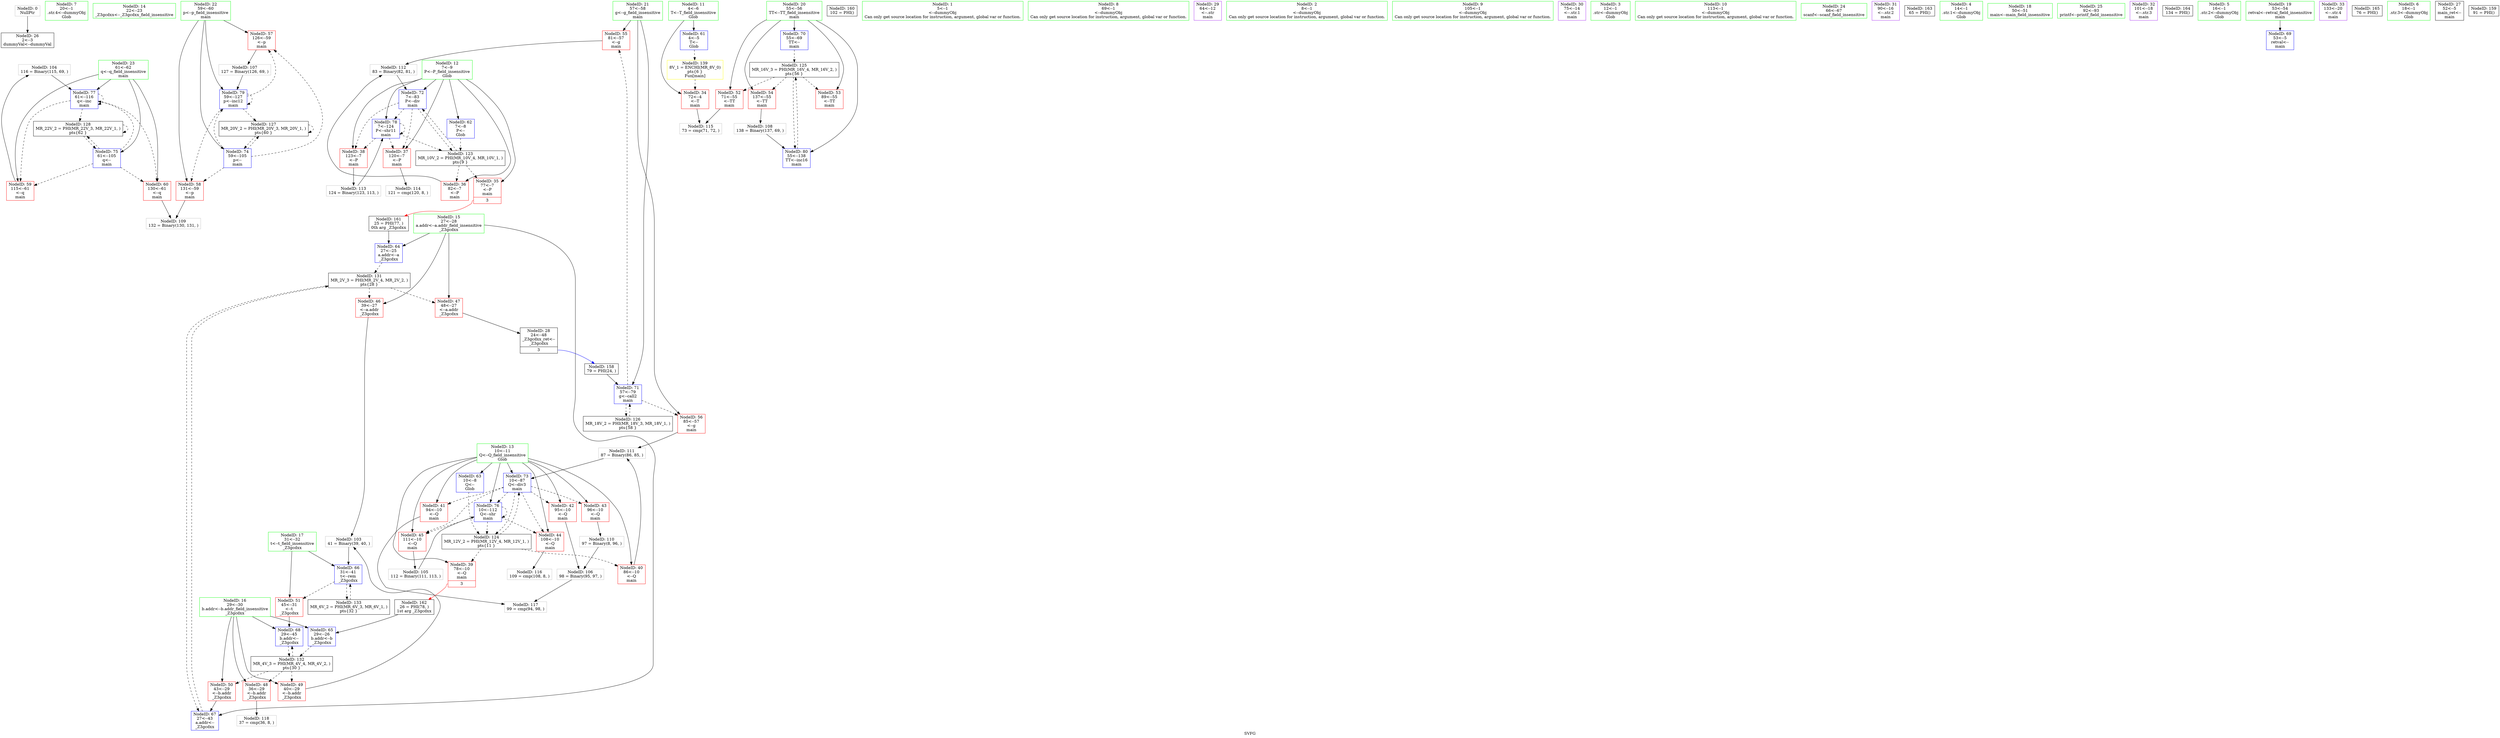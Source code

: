 digraph "SVFG" {
	label="SVFG";

	Node0x5614b395c030 [shape=record,color=grey,label="{NodeID: 0\nNullPtr}"];
	Node0x5614b395c030 -> Node0x5614b39747a0[style=solid];
	Node0x5614b396ce00 [shape=record,color=green,label="{NodeID: 7\n20\<--1\n.str.4\<--dummyObj\nGlob }"];
	Node0x5614b39737e0 [shape=record,color=green,label="{NodeID: 14\n22\<--23\n_Z3gcdxx\<--_Z3gcdxx_field_insensitive\n}"];
	Node0x5614b39760a0 [shape=record,color=grey,label="{NodeID: 104\n116 = Binary(115, 69, )\n}"];
	Node0x5614b39760a0 -> Node0x5614b39781f0[style=solid];
	Node0x5614b3974390 [shape=record,color=green,label="{NodeID: 21\n57\<--58\ng\<--g_field_insensitive\nmain\n}"];
	Node0x5614b3974390 -> Node0x5614b3976f80[style=solid];
	Node0x5614b3974390 -> Node0x5614b3977050[style=solid];
	Node0x5614b3974390 -> Node0x5614b3977d10[style=solid];
	Node0x5614b397ae40 [shape=record,color=grey,label="{NodeID: 111\n87 = Binary(86, 85, )\n}"];
	Node0x5614b397ae40 -> Node0x5614b3977eb0[style=solid];
	Node0x5614b3974970 [shape=record,color=black,label="{NodeID: 28\n24\<--48\n_Z3gcdxx_ret\<--\n_Z3gcdxx\n|{<s0>3}}"];
	Node0x5614b3974970:s0 -> Node0x5614b3813ec0[style=solid,color=blue];
	Node0x5614b397b8c0 [shape=record,color=grey,label="{NodeID: 118\n37 = cmp(36, 8, )\n}"];
	Node0x5614b3974f20 [shape=record,color=red,label="{NodeID: 35\n77\<--7\n\<--P\nmain\n|{<s0>3}}"];
	Node0x5614b3974f20:s0 -> Node0x5614b398e2a0[style=solid,color=red];
	Node0x5614b3981820 [shape=record,color=black,label="{NodeID: 125\nMR_16V_3 = PHI(MR_16V_4, MR_16V_2, )\npts\{56 \}\n}"];
	Node0x5614b3981820 -> Node0x5614b3976d10[style=dashed];
	Node0x5614b3981820 -> Node0x5614b3976de0[style=dashed];
	Node0x5614b3981820 -> Node0x5614b3976eb0[style=dashed];
	Node0x5614b3981820 -> Node0x5614b3978460[style=dashed];
	Node0x5614b39754d0 [shape=record,color=red,label="{NodeID: 42\n95\<--10\n\<--Q\nmain\n}"];
	Node0x5614b39754d0 -> Node0x5614b397a6c0[style=solid];
	Node0x5614b3983b20 [shape=record,color=black,label="{NodeID: 132\nMR_4V_3 = PHI(MR_4V_4, MR_4V_2, )\npts\{30 \}\n}"];
	Node0x5614b3983b20 -> Node0x5614b39769d0[style=dashed];
	Node0x5614b3983b20 -> Node0x5614b3976aa0[style=dashed];
	Node0x5614b3983b20 -> Node0x5614b3976b70[style=dashed];
	Node0x5614b3983b20 -> Node0x5614b3977aa0[style=dashed];
	Node0x5614b3976aa0 [shape=record,color=red,label="{NodeID: 49\n40\<--29\n\<--b.addr\n_Z3gcdxx\n}"];
	Node0x5614b3976aa0 -> Node0x5614b3975f20[style=solid];
	Node0x5614b3985c00 [shape=record,color=yellow,style=double,label="{NodeID: 139\n8V_1 = ENCHI(MR_8V_0)\npts\{6 \}\nFun[main]}"];
	Node0x5614b3985c00 -> Node0x5614b3974e50[style=dashed];
	Node0x5614b3977050 [shape=record,color=red,label="{NodeID: 56\n85\<--57\n\<--g\nmain\n}"];
	Node0x5614b3977050 -> Node0x5614b397ae40[style=solid];
	Node0x5614b3977660 [shape=record,color=blue,label="{NodeID: 63\n10\<--8\nQ\<--\nGlob }"];
	Node0x5614b3977660 -> Node0x5614b3981320[style=dashed];
	Node0x5614b3977c40 [shape=record,color=blue,label="{NodeID: 70\n55\<--69\nTT\<--\nmain\n}"];
	Node0x5614b3977c40 -> Node0x5614b3981820[style=dashed];
	Node0x5614b398e1d0 [shape=record,color=black,label="{NodeID: 160\n102 = PHI()\n}"];
	Node0x5614b39781f0 [shape=record,color=blue,label="{NodeID: 77\n61\<--116\nq\<--inc\nmain\n}"];
	Node0x5614b39781f0 -> Node0x5614b39772c0[style=dashed];
	Node0x5614b39781f0 -> Node0x5614b3977390[style=dashed];
	Node0x5614b39781f0 -> Node0x5614b39781f0[style=dashed];
	Node0x5614b39781f0 -> Node0x5614b3982720[style=dashed];
	Node0x5614b396dcf0 [shape=record,color=green,label="{NodeID: 1\n5\<--1\n\<--dummyObj\nCan only get source location for instruction, argument, global var or function.}"];
	Node0x5614b396ce90 [shape=record,color=green,label="{NodeID: 8\n69\<--1\n\<--dummyObj\nCan only get source location for instruction, argument, global var or function.}"];
	Node0x5614b3974030 [shape=record,color=green,label="{NodeID: 15\n27\<--28\na.addr\<--a.addr_field_insensitive\n_Z3gcdxx\n}"];
	Node0x5614b3974030 -> Node0x5614b3975810[style=solid];
	Node0x5614b3974030 -> Node0x5614b39758e0[style=solid];
	Node0x5614b3974030 -> Node0x5614b3977760[style=solid];
	Node0x5614b3974030 -> Node0x5614b39779d0[style=solid];
	Node0x5614b397a540 [shape=record,color=grey,label="{NodeID: 105\n112 = Binary(111, 113, )\n}"];
	Node0x5614b397a540 -> Node0x5614b3978120[style=solid];
	Node0x5614b3974460 [shape=record,color=green,label="{NodeID: 22\n59\<--60\np\<--p_field_insensitive\nmain\n}"];
	Node0x5614b3974460 -> Node0x5614b3977120[style=solid];
	Node0x5614b3974460 -> Node0x5614b39771f0[style=solid];
	Node0x5614b3974460 -> Node0x5614b3977f80[style=solid];
	Node0x5614b3974460 -> Node0x5614b3978390[style=solid];
	Node0x5614b397afc0 [shape=record,color=grey,label="{NodeID: 112\n83 = Binary(82, 81, )\n}"];
	Node0x5614b397afc0 -> Node0x5614b3977de0[style=solid];
	Node0x5614b3974a40 [shape=record,color=purple,label="{NodeID: 29\n64\<--12\n\<--.str\nmain\n}"];
	Node0x5614b3974ff0 [shape=record,color=red,label="{NodeID: 36\n82\<--7\n\<--P\nmain\n}"];
	Node0x5614b3974ff0 -> Node0x5614b397afc0[style=solid];
	Node0x5614b3981d20 [shape=record,color=black,label="{NodeID: 126\nMR_18V_2 = PHI(MR_18V_3, MR_18V_1, )\npts\{58 \}\n}"];
	Node0x5614b3981d20 -> Node0x5614b3977d10[style=dashed];
	Node0x5614b39755a0 [shape=record,color=red,label="{NodeID: 43\n96\<--10\n\<--Q\nmain\n}"];
	Node0x5614b39755a0 -> Node0x5614b397acc0[style=solid];
	Node0x5614b3984020 [shape=record,color=black,label="{NodeID: 133\nMR_6V_2 = PHI(MR_6V_3, MR_6V_1, )\npts\{32 \}\n}"];
	Node0x5614b3984020 -> Node0x5614b3977900[style=dashed];
	Node0x5614b3976b70 [shape=record,color=red,label="{NodeID: 50\n43\<--29\n\<--b.addr\n_Z3gcdxx\n}"];
	Node0x5614b3976b70 -> Node0x5614b39779d0[style=solid];
	Node0x5614b3977120 [shape=record,color=red,label="{NodeID: 57\n126\<--59\n\<--p\nmain\n}"];
	Node0x5614b3977120 -> Node0x5614b397a840[style=solid];
	Node0x5614b3977760 [shape=record,color=blue,label="{NodeID: 64\n27\<--25\na.addr\<--a\n_Z3gcdxx\n}"];
	Node0x5614b3977760 -> Node0x5614b3983620[style=dashed];
	Node0x5614b3977d10 [shape=record,color=blue,label="{NodeID: 71\n57\<--79\ng\<--call2\nmain\n}"];
	Node0x5614b3977d10 -> Node0x5614b3976f80[style=dashed];
	Node0x5614b3977d10 -> Node0x5614b3977050[style=dashed];
	Node0x5614b3977d10 -> Node0x5614b3981d20[style=dashed];
	Node0x5614b398e2a0 [shape=record,color=black,label="{NodeID: 161\n25 = PHI(77, )\n0th arg _Z3gcdxx }"];
	Node0x5614b398e2a0 -> Node0x5614b3977760[style=solid];
	Node0x5614b39782c0 [shape=record,color=blue,label="{NodeID: 78\n7\<--124\nP\<--shr11\nmain\n}"];
	Node0x5614b39782c0 -> Node0x5614b39750c0[style=dashed];
	Node0x5614b39782c0 -> Node0x5614b3975190[style=dashed];
	Node0x5614b39782c0 -> Node0x5614b39782c0[style=dashed];
	Node0x5614b39782c0 -> Node0x5614b3980e20[style=dashed];
	Node0x5614b396c9b0 [shape=record,color=green,label="{NodeID: 2\n8\<--1\n\<--dummyObj\nCan only get source location for instruction, argument, global var or function.}"];
	Node0x5614b396cbf0 [shape=record,color=green,label="{NodeID: 9\n105\<--1\n\<--dummyObj\nCan only get source location for instruction, argument, global var or function.}"];
	Node0x5614b39740c0 [shape=record,color=green,label="{NodeID: 16\n29\<--30\nb.addr\<--b.addr_field_insensitive\n_Z3gcdxx\n}"];
	Node0x5614b39740c0 -> Node0x5614b39769d0[style=solid];
	Node0x5614b39740c0 -> Node0x5614b3976aa0[style=solid];
	Node0x5614b39740c0 -> Node0x5614b3976b70[style=solid];
	Node0x5614b39740c0 -> Node0x5614b3977830[style=solid];
	Node0x5614b39740c0 -> Node0x5614b3977aa0[style=solid];
	Node0x5614b397a6c0 [shape=record,color=grey,label="{NodeID: 106\n98 = Binary(95, 97, )\n}"];
	Node0x5614b397a6c0 -> Node0x5614b397b740[style=solid];
	Node0x5614b3974530 [shape=record,color=green,label="{NodeID: 23\n61\<--62\nq\<--q_field_insensitive\nmain\n}"];
	Node0x5614b3974530 -> Node0x5614b39772c0[style=solid];
	Node0x5614b3974530 -> Node0x5614b3977390[style=solid];
	Node0x5614b3974530 -> Node0x5614b3978050[style=solid];
	Node0x5614b3974530 -> Node0x5614b39781f0[style=solid];
	Node0x5614b397b140 [shape=record,color=grey,label="{NodeID: 113\n124 = Binary(123, 113, )\n}"];
	Node0x5614b397b140 -> Node0x5614b39782c0[style=solid];
	Node0x5614b3974b10 [shape=record,color=purple,label="{NodeID: 30\n75\<--14\n\<--.str.1\nmain\n}"];
	Node0x5614b39750c0 [shape=record,color=red,label="{NodeID: 37\n120\<--7\n\<--P\nmain\n}"];
	Node0x5614b39750c0 -> Node0x5614b397b2c0[style=solid];
	Node0x5614b3982220 [shape=record,color=black,label="{NodeID: 127\nMR_20V_2 = PHI(MR_20V_3, MR_20V_1, )\npts\{60 \}\n}"];
	Node0x5614b3982220 -> Node0x5614b3977f80[style=dashed];
	Node0x5614b3982220 -> Node0x5614b3982220[style=dashed];
	Node0x5614b3975670 [shape=record,color=red,label="{NodeID: 44\n108\<--10\n\<--Q\nmain\n}"];
	Node0x5614b3975670 -> Node0x5614b397b5c0[style=solid];
	Node0x5614b3976c40 [shape=record,color=red,label="{NodeID: 51\n45\<--31\n\<--t\n_Z3gcdxx\n}"];
	Node0x5614b3976c40 -> Node0x5614b3977aa0[style=solid];
	Node0x5614b39771f0 [shape=record,color=red,label="{NodeID: 58\n131\<--59\n\<--p\nmain\n}"];
	Node0x5614b39771f0 -> Node0x5614b397ab40[style=solid];
	Node0x5614b3977830 [shape=record,color=blue,label="{NodeID: 65\n29\<--26\nb.addr\<--b\n_Z3gcdxx\n}"];
	Node0x5614b3977830 -> Node0x5614b3983b20[style=dashed];
	Node0x5614b3977de0 [shape=record,color=blue,label="{NodeID: 72\n7\<--83\nP\<--div\nmain\n}"];
	Node0x5614b3977de0 -> Node0x5614b39750c0[style=dashed];
	Node0x5614b3977de0 -> Node0x5614b3975190[style=dashed];
	Node0x5614b3977de0 -> Node0x5614b39782c0[style=dashed];
	Node0x5614b3977de0 -> Node0x5614b3980e20[style=dashed];
	Node0x5614b398e400 [shape=record,color=black,label="{NodeID: 162\n26 = PHI(78, )\n1st arg _Z3gcdxx }"];
	Node0x5614b398e400 -> Node0x5614b3977830[style=solid];
	Node0x5614b3978390 [shape=record,color=blue,label="{NodeID: 79\n59\<--127\np\<--inc12\nmain\n}"];
	Node0x5614b3978390 -> Node0x5614b3977120[style=dashed];
	Node0x5614b3978390 -> Node0x5614b39771f0[style=dashed];
	Node0x5614b3978390 -> Node0x5614b3978390[style=dashed];
	Node0x5614b3978390 -> Node0x5614b3982220[style=dashed];
	Node0x5614b395bf40 [shape=record,color=green,label="{NodeID: 3\n12\<--1\n.str\<--dummyObj\nGlob }"];
	Node0x5614b396dab0 [shape=record,color=green,label="{NodeID: 10\n113\<--1\n\<--dummyObj\nCan only get source location for instruction, argument, global var or function.}"];
	Node0x5614b3974150 [shape=record,color=green,label="{NodeID: 17\n31\<--32\nt\<--t_field_insensitive\n_Z3gcdxx\n}"];
	Node0x5614b3974150 -> Node0x5614b3976c40[style=solid];
	Node0x5614b3974150 -> Node0x5614b3977900[style=solid];
	Node0x5614b397a840 [shape=record,color=grey,label="{NodeID: 107\n127 = Binary(126, 69, )\n}"];
	Node0x5614b397a840 -> Node0x5614b3978390[style=solid];
	Node0x5614b3974600 [shape=record,color=green,label="{NodeID: 24\n66\<--67\nscanf\<--scanf_field_insensitive\n}"];
	Node0x5614b397b2c0 [shape=record,color=grey,label="{NodeID: 114\n121 = cmp(120, 8, )\n}"];
	Node0x5614b3974be0 [shape=record,color=purple,label="{NodeID: 31\n90\<--16\n\<--.str.2\nmain\n}"];
	Node0x5614b3975190 [shape=record,color=red,label="{NodeID: 38\n123\<--7\n\<--P\nmain\n}"];
	Node0x5614b3975190 -> Node0x5614b397b140[style=solid];
	Node0x5614b3982720 [shape=record,color=black,label="{NodeID: 128\nMR_22V_2 = PHI(MR_22V_3, MR_22V_1, )\npts\{62 \}\n}"];
	Node0x5614b3982720 -> Node0x5614b3978050[style=dashed];
	Node0x5614b3982720 -> Node0x5614b3982720[style=dashed];
	Node0x5614b3975740 [shape=record,color=red,label="{NodeID: 45\n111\<--10\n\<--Q\nmain\n}"];
	Node0x5614b3975740 -> Node0x5614b397a540[style=solid];
	Node0x5614b3976d10 [shape=record,color=red,label="{NodeID: 52\n71\<--55\n\<--TT\nmain\n}"];
	Node0x5614b3976d10 -> Node0x5614b397b440[style=solid];
	Node0x5614b39772c0 [shape=record,color=red,label="{NodeID: 59\n115\<--61\n\<--q\nmain\n}"];
	Node0x5614b39772c0 -> Node0x5614b39760a0[style=solid];
	Node0x5614b3977900 [shape=record,color=blue,label="{NodeID: 66\n31\<--41\nt\<--rem\n_Z3gcdxx\n}"];
	Node0x5614b3977900 -> Node0x5614b3976c40[style=dashed];
	Node0x5614b3977900 -> Node0x5614b3984020[style=dashed];
	Node0x5614b3977eb0 [shape=record,color=blue,label="{NodeID: 73\n10\<--87\nQ\<--div3\nmain\n}"];
	Node0x5614b3977eb0 -> Node0x5614b3975400[style=dashed];
	Node0x5614b3977eb0 -> Node0x5614b39754d0[style=dashed];
	Node0x5614b3977eb0 -> Node0x5614b39755a0[style=dashed];
	Node0x5614b3977eb0 -> Node0x5614b3975670[style=dashed];
	Node0x5614b3977eb0 -> Node0x5614b3975740[style=dashed];
	Node0x5614b3977eb0 -> Node0x5614b3978120[style=dashed];
	Node0x5614b3977eb0 -> Node0x5614b3981320[style=dashed];
	Node0x5614b398e6f0 [shape=record,color=black,label="{NodeID: 163\n65 = PHI()\n}"];
	Node0x5614b3978460 [shape=record,color=blue,label="{NodeID: 80\n55\<--138\nTT\<--inc16\nmain\n}"];
	Node0x5614b3978460 -> Node0x5614b3981820[style=dashed];
	Node0x5614b395d1d0 [shape=record,color=green,label="{NodeID: 4\n14\<--1\n.str.1\<--dummyObj\nGlob }"];
	Node0x5614b396db80 [shape=record,color=green,label="{NodeID: 11\n4\<--6\nT\<--T_field_insensitive\nGlob }"];
	Node0x5614b396db80 -> Node0x5614b3974e50[style=solid];
	Node0x5614b396db80 -> Node0x5614b3977460[style=solid];
	Node0x5614b39741e0 [shape=record,color=green,label="{NodeID: 18\n50\<--51\nmain\<--main_field_insensitive\n}"];
	Node0x5614b397a9c0 [shape=record,color=grey,label="{NodeID: 108\n138 = Binary(137, 69, )\n}"];
	Node0x5614b397a9c0 -> Node0x5614b3978460[style=solid];
	Node0x5614b39746d0 [shape=record,color=green,label="{NodeID: 25\n92\<--93\nprintf\<--printf_field_insensitive\n}"];
	Node0x5614b397b440 [shape=record,color=grey,label="{NodeID: 115\n73 = cmp(71, 72, )\n}"];
	Node0x5614b3974cb0 [shape=record,color=purple,label="{NodeID: 32\n101\<--18\n\<--.str.3\nmain\n}"];
	Node0x5614b3975260 [shape=record,color=red,label="{NodeID: 39\n78\<--10\n\<--Q\nmain\n|{<s0>3}}"];
	Node0x5614b3975260:s0 -> Node0x5614b398e400[style=solid,color=red];
	Node0x5614b3975810 [shape=record,color=red,label="{NodeID: 46\n39\<--27\n\<--a.addr\n_Z3gcdxx\n}"];
	Node0x5614b3975810 -> Node0x5614b3975f20[style=solid];
	Node0x5614b3976de0 [shape=record,color=red,label="{NodeID: 53\n89\<--55\n\<--TT\nmain\n}"];
	Node0x5614b3977390 [shape=record,color=red,label="{NodeID: 60\n130\<--61\n\<--q\nmain\n}"];
	Node0x5614b3977390 -> Node0x5614b397ab40[style=solid];
	Node0x5614b39779d0 [shape=record,color=blue,label="{NodeID: 67\n27\<--43\na.addr\<--\n_Z3gcdxx\n}"];
	Node0x5614b39779d0 -> Node0x5614b3983620[style=dashed];
	Node0x5614b3977f80 [shape=record,color=blue,label="{NodeID: 74\n59\<--105\np\<--\nmain\n}"];
	Node0x5614b3977f80 -> Node0x5614b3977120[style=dashed];
	Node0x5614b3977f80 -> Node0x5614b39771f0[style=dashed];
	Node0x5614b3977f80 -> Node0x5614b3978390[style=dashed];
	Node0x5614b3977f80 -> Node0x5614b3982220[style=dashed];
	Node0x5614b398e7f0 [shape=record,color=black,label="{NodeID: 164\n134 = PHI()\n}"];
	Node0x5614b3973300 [shape=record,color=green,label="{NodeID: 5\n16\<--1\n.str.2\<--dummyObj\nGlob }"];
	Node0x5614b3973640 [shape=record,color=green,label="{NodeID: 12\n7\<--9\nP\<--P_field_insensitive\nGlob }"];
	Node0x5614b3973640 -> Node0x5614b3974f20[style=solid];
	Node0x5614b3973640 -> Node0x5614b3974ff0[style=solid];
	Node0x5614b3973640 -> Node0x5614b39750c0[style=solid];
	Node0x5614b3973640 -> Node0x5614b3975190[style=solid];
	Node0x5614b3973640 -> Node0x5614b3977560[style=solid];
	Node0x5614b3973640 -> Node0x5614b3977de0[style=solid];
	Node0x5614b3973640 -> Node0x5614b39782c0[style=solid];
	Node0x5614b3974270 [shape=record,color=green,label="{NodeID: 19\n53\<--54\nretval\<--retval_field_insensitive\nmain\n}"];
	Node0x5614b3974270 -> Node0x5614b3977b70[style=solid];
	Node0x5614b397ab40 [shape=record,color=grey,label="{NodeID: 109\n132 = Binary(130, 131, )\n}"];
	Node0x5614b39747a0 [shape=record,color=black,label="{NodeID: 26\n2\<--3\ndummyVal\<--dummyVal\n}"];
	Node0x5614b397b5c0 [shape=record,color=grey,label="{NodeID: 116\n109 = cmp(108, 8, )\n}"];
	Node0x5614b3974d80 [shape=record,color=purple,label="{NodeID: 33\n133\<--20\n\<--.str.4\nmain\n}"];
	Node0x5614b3980e20 [shape=record,color=black,label="{NodeID: 123\nMR_10V_2 = PHI(MR_10V_4, MR_10V_1, )\npts\{9 \}\n}"];
	Node0x5614b3980e20 -> Node0x5614b3974f20[style=dashed];
	Node0x5614b3980e20 -> Node0x5614b3974ff0[style=dashed];
	Node0x5614b3980e20 -> Node0x5614b3977de0[style=dashed];
	Node0x5614b3975330 [shape=record,color=red,label="{NodeID: 40\n86\<--10\n\<--Q\nmain\n}"];
	Node0x5614b3975330 -> Node0x5614b397ae40[style=solid];
	Node0x5614b39758e0 [shape=record,color=red,label="{NodeID: 47\n48\<--27\n\<--a.addr\n_Z3gcdxx\n}"];
	Node0x5614b39758e0 -> Node0x5614b3974970[style=solid];
	Node0x5614b3976eb0 [shape=record,color=red,label="{NodeID: 54\n137\<--55\n\<--TT\nmain\n}"];
	Node0x5614b3976eb0 -> Node0x5614b397a9c0[style=solid];
	Node0x5614b3977460 [shape=record,color=blue,label="{NodeID: 61\n4\<--5\nT\<--\nGlob }"];
	Node0x5614b3977460 -> Node0x5614b3985c00[style=dashed];
	Node0x5614b3977aa0 [shape=record,color=blue,label="{NodeID: 68\n29\<--45\nb.addr\<--\n_Z3gcdxx\n}"];
	Node0x5614b3977aa0 -> Node0x5614b3983b20[style=dashed];
	Node0x5614b3813ec0 [shape=record,color=black,label="{NodeID: 158\n79 = PHI(24, )\n}"];
	Node0x5614b3813ec0 -> Node0x5614b3977d10[style=solid];
	Node0x5614b3978050 [shape=record,color=blue,label="{NodeID: 75\n61\<--105\nq\<--\nmain\n}"];
	Node0x5614b3978050 -> Node0x5614b39772c0[style=dashed];
	Node0x5614b3978050 -> Node0x5614b3977390[style=dashed];
	Node0x5614b3978050 -> Node0x5614b39781f0[style=dashed];
	Node0x5614b3978050 -> Node0x5614b3982720[style=dashed];
	Node0x5614b398ed50 [shape=record,color=black,label="{NodeID: 165\n76 = PHI()\n}"];
	Node0x5614b3973390 [shape=record,color=green,label="{NodeID: 6\n18\<--1\n.str.3\<--dummyObj\nGlob }"];
	Node0x5614b3973710 [shape=record,color=green,label="{NodeID: 13\n10\<--11\nQ\<--Q_field_insensitive\nGlob }"];
	Node0x5614b3973710 -> Node0x5614b3975260[style=solid];
	Node0x5614b3973710 -> Node0x5614b3975330[style=solid];
	Node0x5614b3973710 -> Node0x5614b3975400[style=solid];
	Node0x5614b3973710 -> Node0x5614b39754d0[style=solid];
	Node0x5614b3973710 -> Node0x5614b39755a0[style=solid];
	Node0x5614b3973710 -> Node0x5614b3975670[style=solid];
	Node0x5614b3973710 -> Node0x5614b3975740[style=solid];
	Node0x5614b3973710 -> Node0x5614b3977660[style=solid];
	Node0x5614b3973710 -> Node0x5614b3977eb0[style=solid];
	Node0x5614b3973710 -> Node0x5614b3978120[style=solid];
	Node0x5614b3975f20 [shape=record,color=grey,label="{NodeID: 103\n41 = Binary(39, 40, )\n}"];
	Node0x5614b3975f20 -> Node0x5614b3977900[style=solid];
	Node0x5614b3974300 [shape=record,color=green,label="{NodeID: 20\n55\<--56\nTT\<--TT_field_insensitive\nmain\n}"];
	Node0x5614b3974300 -> Node0x5614b3976d10[style=solid];
	Node0x5614b3974300 -> Node0x5614b3976de0[style=solid];
	Node0x5614b3974300 -> Node0x5614b3976eb0[style=solid];
	Node0x5614b3974300 -> Node0x5614b3977c40[style=solid];
	Node0x5614b3974300 -> Node0x5614b3978460[style=solid];
	Node0x5614b397acc0 [shape=record,color=grey,label="{NodeID: 110\n97 = Binary(8, 96, )\n}"];
	Node0x5614b397acc0 -> Node0x5614b397a6c0[style=solid];
	Node0x5614b39748a0 [shape=record,color=black,label="{NodeID: 27\n52\<--5\nmain_ret\<--\nmain\n}"];
	Node0x5614b397b740 [shape=record,color=grey,label="{NodeID: 117\n99 = cmp(94, 98, )\n}"];
	Node0x5614b3974e50 [shape=record,color=red,label="{NodeID: 34\n72\<--4\n\<--T\nmain\n}"];
	Node0x5614b3974e50 -> Node0x5614b397b440[style=solid];
	Node0x5614b3981320 [shape=record,color=black,label="{NodeID: 124\nMR_12V_2 = PHI(MR_12V_4, MR_12V_1, )\npts\{11 \}\n}"];
	Node0x5614b3981320 -> Node0x5614b3975260[style=dashed];
	Node0x5614b3981320 -> Node0x5614b3975330[style=dashed];
	Node0x5614b3981320 -> Node0x5614b3977eb0[style=dashed];
	Node0x5614b3975400 [shape=record,color=red,label="{NodeID: 41\n94\<--10\n\<--Q\nmain\n}"];
	Node0x5614b3975400 -> Node0x5614b397b740[style=solid];
	Node0x5614b3983620 [shape=record,color=black,label="{NodeID: 131\nMR_2V_3 = PHI(MR_2V_4, MR_2V_2, )\npts\{28 \}\n}"];
	Node0x5614b3983620 -> Node0x5614b3975810[style=dashed];
	Node0x5614b3983620 -> Node0x5614b39758e0[style=dashed];
	Node0x5614b3983620 -> Node0x5614b39779d0[style=dashed];
	Node0x5614b39769d0 [shape=record,color=red,label="{NodeID: 48\n36\<--29\n\<--b.addr\n_Z3gcdxx\n}"];
	Node0x5614b39769d0 -> Node0x5614b397b8c0[style=solid];
	Node0x5614b3976f80 [shape=record,color=red,label="{NodeID: 55\n81\<--57\n\<--g\nmain\n}"];
	Node0x5614b3976f80 -> Node0x5614b397afc0[style=solid];
	Node0x5614b3977560 [shape=record,color=blue,label="{NodeID: 62\n7\<--8\nP\<--\nGlob }"];
	Node0x5614b3977560 -> Node0x5614b3980e20[style=dashed];
	Node0x5614b3977b70 [shape=record,color=blue,label="{NodeID: 69\n53\<--5\nretval\<--\nmain\n}"];
	Node0x5614b3817bb0 [shape=record,color=black,label="{NodeID: 159\n91 = PHI()\n}"];
	Node0x5614b3978120 [shape=record,color=blue,label="{NodeID: 76\n10\<--112\nQ\<--shr\nmain\n}"];
	Node0x5614b3978120 -> Node0x5614b3975670[style=dashed];
	Node0x5614b3978120 -> Node0x5614b3975740[style=dashed];
	Node0x5614b3978120 -> Node0x5614b3978120[style=dashed];
	Node0x5614b3978120 -> Node0x5614b3981320[style=dashed];
}
